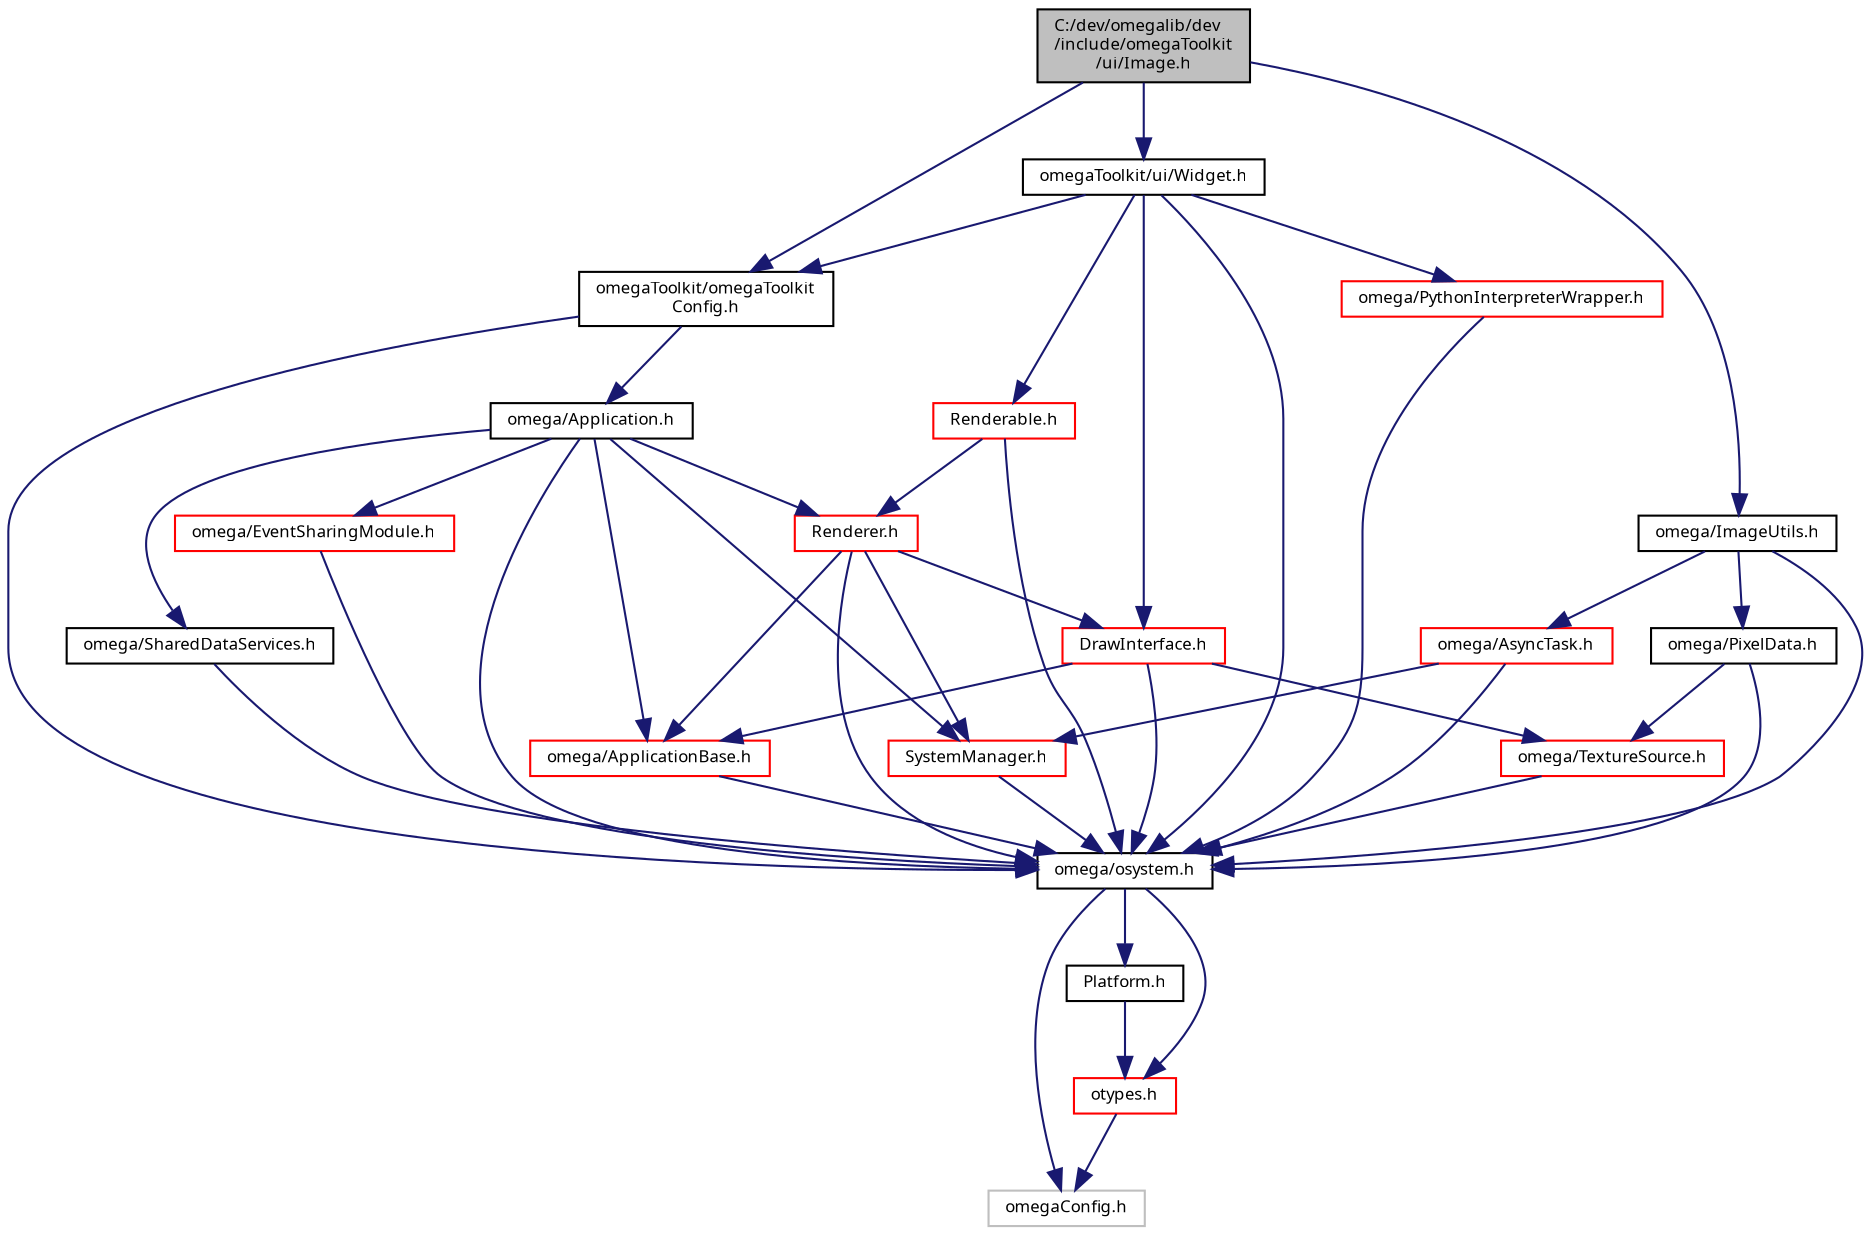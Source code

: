 digraph "C:/dev/omegalib/dev/include/omegaToolkit/ui/Image.h"
{
  bgcolor="transparent";
  edge [fontname="FreeSans.ttf",fontsize="8",labelfontname="FreeSans.ttf",labelfontsize="8"];
  node [fontname="FreeSans.ttf",fontsize="8",shape=record];
  Node1 [label="C:/dev/omegalib/dev\l/include/omegaToolkit\l/ui/Image.h",height=0.2,width=0.4,color="black", fillcolor="grey75", style="filled", fontcolor="black"];
  Node1 -> Node2 [color="midnightblue",fontsize="8",style="solid",fontname="FreeSans.ttf"];
  Node2 [label="omegaToolkit/omegaToolkit\lConfig.h",height=0.2,width=0.4,color="black",URL="$omega_toolkit_config_8h.html"];
  Node2 -> Node3 [color="midnightblue",fontsize="8",style="solid",fontname="FreeSans.ttf"];
  Node3 [label="omega/osystem.h",height=0.2,width=0.4,color="black",URL="$include_2omega_2osystem_8h.html"];
  Node3 -> Node4 [color="midnightblue",fontsize="8",style="solid",fontname="FreeSans.ttf"];
  Node4 [label="omegaConfig.h",height=0.2,width=0.4,color="grey75"];
  Node3 -> Node5 [color="midnightblue",fontsize="8",style="solid",fontname="FreeSans.ttf"];
  Node5 [label="otypes.h",height=0.2,width=0.4,color="red",URL="$include_2omega_2otypes_8h.html"];
  Node5 -> Node4 [color="midnightblue",fontsize="8",style="solid",fontname="FreeSans.ttf"];
  Node3 -> Node6 [color="midnightblue",fontsize="8",style="solid",fontname="FreeSans.ttf"];
  Node6 [label="Platform.h",height=0.2,width=0.4,color="black",URL="$_platform_8h.html"];
  Node6 -> Node5 [color="midnightblue",fontsize="8",style="solid",fontname="FreeSans.ttf"];
  Node2 -> Node7 [color="midnightblue",fontsize="8",style="solid",fontname="FreeSans.ttf"];
  Node7 [label="omega/Application.h",height=0.2,width=0.4,color="black",URL="$_application_8h.html"];
  Node7 -> Node3 [color="midnightblue",fontsize="8",style="solid",fontname="FreeSans.ttf"];
  Node7 -> Node8 [color="midnightblue",fontsize="8",style="solid",fontname="FreeSans.ttf"];
  Node8 [label="Renderer.h",height=0.2,width=0.4,color="red",URL="$_renderer_8h.html"];
  Node8 -> Node3 [color="midnightblue",fontsize="8",style="solid",fontname="FreeSans.ttf"];
  Node8 -> Node9 [color="midnightblue",fontsize="8",style="solid",fontname="FreeSans.ttf"];
  Node9 [label="DrawInterface.h",height=0.2,width=0.4,color="red",URL="$_draw_interface_8h.html"];
  Node9 -> Node3 [color="midnightblue",fontsize="8",style="solid",fontname="FreeSans.ttf"];
  Node9 -> Node10 [color="midnightblue",fontsize="8",style="solid",fontname="FreeSans.ttf"];
  Node10 [label="omega/ApplicationBase.h",height=0.2,width=0.4,color="red",URL="$_application_base_8h.html"];
  Node10 -> Node3 [color="midnightblue",fontsize="8",style="solid",fontname="FreeSans.ttf"];
  Node9 -> Node11 [color="midnightblue",fontsize="8",style="solid",fontname="FreeSans.ttf"];
  Node11 [label="omega/TextureSource.h",height=0.2,width=0.4,color="red",URL="$_texture_source_8h.html"];
  Node11 -> Node3 [color="midnightblue",fontsize="8",style="solid",fontname="FreeSans.ttf"];
  Node8 -> Node10 [color="midnightblue",fontsize="8",style="solid",fontname="FreeSans.ttf"];
  Node8 -> Node12 [color="midnightblue",fontsize="8",style="solid",fontname="FreeSans.ttf"];
  Node12 [label="SystemManager.h",height=0.2,width=0.4,color="red",URL="$_system_manager_8h.html"];
  Node12 -> Node3 [color="midnightblue",fontsize="8",style="solid",fontname="FreeSans.ttf"];
  Node7 -> Node10 [color="midnightblue",fontsize="8",style="solid",fontname="FreeSans.ttf"];
  Node7 -> Node12 [color="midnightblue",fontsize="8",style="solid",fontname="FreeSans.ttf"];
  Node7 -> Node13 [color="midnightblue",fontsize="8",style="solid",fontname="FreeSans.ttf"];
  Node13 [label="omega/SharedDataServices.h",height=0.2,width=0.4,color="black",URL="$_shared_data_services_8h.html"];
  Node13 -> Node3 [color="midnightblue",fontsize="8",style="solid",fontname="FreeSans.ttf"];
  Node7 -> Node14 [color="midnightblue",fontsize="8",style="solid",fontname="FreeSans.ttf"];
  Node14 [label="omega/EventSharingModule.h",height=0.2,width=0.4,color="red",URL="$_event_sharing_module_8h.html"];
  Node14 -> Node3 [color="midnightblue",fontsize="8",style="solid",fontname="FreeSans.ttf"];
  Node1 -> Node15 [color="midnightblue",fontsize="8",style="solid",fontname="FreeSans.ttf"];
  Node15 [label="omega/ImageUtils.h",height=0.2,width=0.4,color="black",URL="$_image_utils_8h.html"];
  Node15 -> Node3 [color="midnightblue",fontsize="8",style="solid",fontname="FreeSans.ttf"];
  Node15 -> Node16 [color="midnightblue",fontsize="8",style="solid",fontname="FreeSans.ttf"];
  Node16 [label="omega/PixelData.h",height=0.2,width=0.4,color="black",URL="$_pixel_data_8h.html"];
  Node16 -> Node3 [color="midnightblue",fontsize="8",style="solid",fontname="FreeSans.ttf"];
  Node16 -> Node11 [color="midnightblue",fontsize="8",style="solid",fontname="FreeSans.ttf"];
  Node15 -> Node17 [color="midnightblue",fontsize="8",style="solid",fontname="FreeSans.ttf"];
  Node17 [label="omega/AsyncTask.h",height=0.2,width=0.4,color="red",URL="$_async_task_8h.html"];
  Node17 -> Node3 [color="midnightblue",fontsize="8",style="solid",fontname="FreeSans.ttf"];
  Node17 -> Node12 [color="midnightblue",fontsize="8",style="solid",fontname="FreeSans.ttf"];
  Node1 -> Node18 [color="midnightblue",fontsize="8",style="solid",fontname="FreeSans.ttf"];
  Node18 [label="omegaToolkit/ui/Widget.h",height=0.2,width=0.4,color="black",URL="$_widget_8h.html"];
  Node18 -> Node3 [color="midnightblue",fontsize="8",style="solid",fontname="FreeSans.ttf"];
  Node18 -> Node2 [color="midnightblue",fontsize="8",style="solid",fontname="FreeSans.ttf"];
  Node18 -> Node9 [color="midnightblue",fontsize="8",style="solid",fontname="FreeSans.ttf"];
  Node18 -> Node19 [color="midnightblue",fontsize="8",style="solid",fontname="FreeSans.ttf"];
  Node19 [label="Renderable.h",height=0.2,width=0.4,color="red",URL="$_renderable_8h.html"];
  Node19 -> Node3 [color="midnightblue",fontsize="8",style="solid",fontname="FreeSans.ttf"];
  Node19 -> Node8 [color="midnightblue",fontsize="8",style="solid",fontname="FreeSans.ttf"];
  Node18 -> Node20 [color="midnightblue",fontsize="8",style="solid",fontname="FreeSans.ttf"];
  Node20 [label="omega/PythonInterpreterWrapper.h",height=0.2,width=0.4,color="red",URL="$_python_interpreter_wrapper_8h.html"];
  Node20 -> Node3 [color="midnightblue",fontsize="8",style="solid",fontname="FreeSans.ttf"];
}
